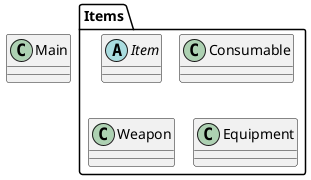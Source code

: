 @startuml
!pragma layout smetana
'https://plantuml.com/class-diagram


class Main

package Items{
abstract class Item
class Consumable
class Weapon
class Equipment
}


@enduml